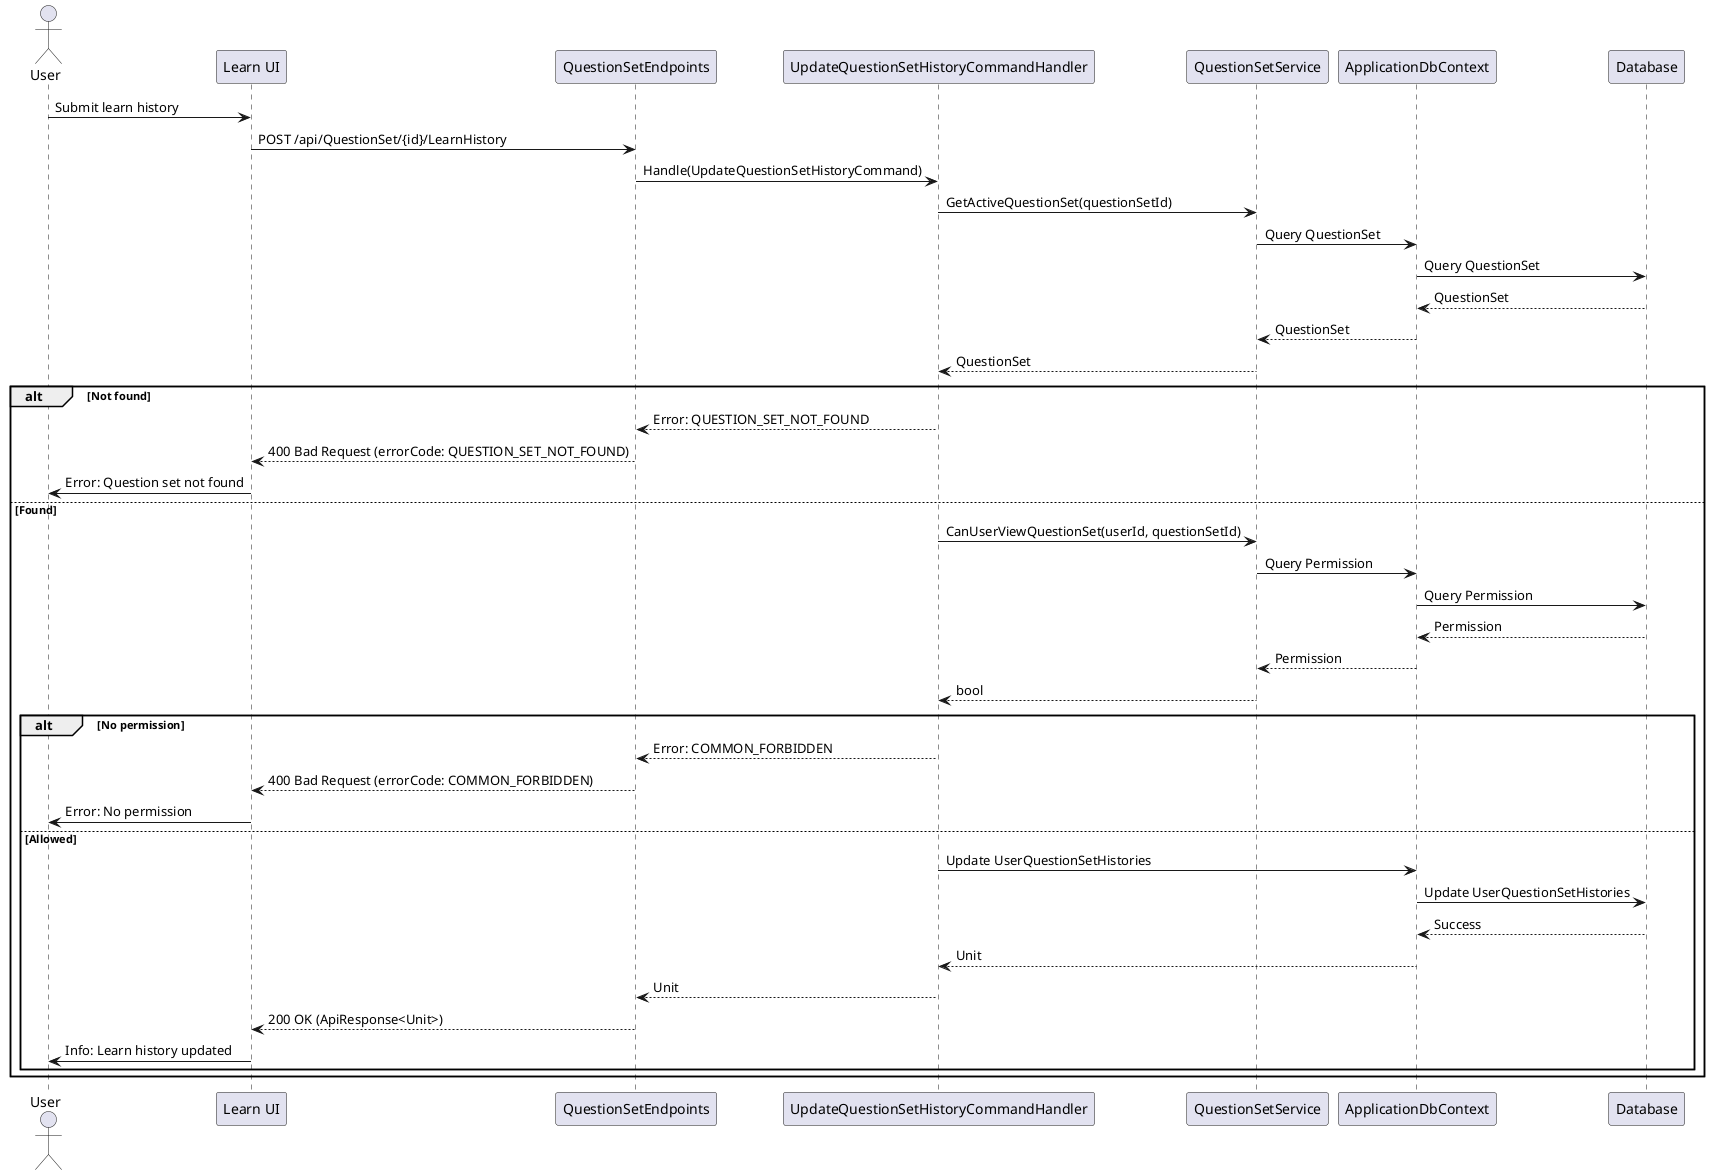 @startuml
actor User
participant "Learn UI" as UI
participant QuestionSetEndpoints
participant UpdateQuestionSetHistoryCommandHandler as Handler
participant QuestionSetService
participant ApplicationDbContext
participant Database

User -> UI : Submit learn history
UI -> QuestionSetEndpoints : POST /api/QuestionSet/{id}/LearnHistory
QuestionSetEndpoints -> Handler : Handle(UpdateQuestionSetHistoryCommand)
Handler -> QuestionSetService : GetActiveQuestionSet(questionSetId)
QuestionSetService -> ApplicationDbContext : Query QuestionSet
ApplicationDbContext -> Database : Query QuestionSet
Database --> ApplicationDbContext : QuestionSet
ApplicationDbContext --> QuestionSetService : QuestionSet
QuestionSetService --> Handler : QuestionSet
alt Not found
    Handler --> QuestionSetEndpoints : Error: QUESTION_SET_NOT_FOUND
    QuestionSetEndpoints --> UI : 400 Bad Request (errorCode: QUESTION_SET_NOT_FOUND)
    UI -> User : Error: Question set not found
else Found
    Handler -> QuestionSetService : CanUserViewQuestionSet(userId, questionSetId)
    QuestionSetService -> ApplicationDbContext : Query Permission
    ApplicationDbContext -> Database : Query Permission
    Database --> ApplicationDbContext : Permission
    ApplicationDbContext --> QuestionSetService : Permission
    QuestionSetService --> Handler : bool
    alt No permission
        Handler --> QuestionSetEndpoints : Error: COMMON_FORBIDDEN
        QuestionSetEndpoints --> UI : 400 Bad Request (errorCode: COMMON_FORBIDDEN)
        UI -> User : Error: No permission
    else Allowed
        Handler -> ApplicationDbContext : Update UserQuestionSetHistories
        ApplicationDbContext -> Database : Update UserQuestionSetHistories
        Database --> ApplicationDbContext : Success
        ApplicationDbContext --> Handler : Unit
        Handler --> QuestionSetEndpoints : Unit
        QuestionSetEndpoints --> UI : 200 OK (ApiResponse<Unit>)
        UI -> User : Info: Learn history updated
    end
end
@enduml 